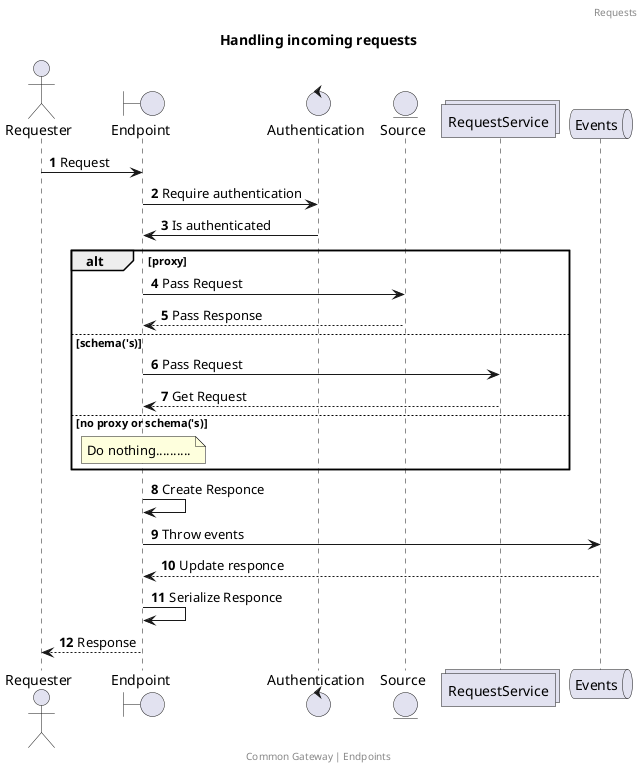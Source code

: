 @startuml
title: Handling incoming requests
footer: Common Gateway | Endpoints
header: Requests
autonumber

skinparam backgroundColor transparent

actor       Requester        as Requester
boundary    Endpoint         as Endpoint
control     Authentication   as Authentication
entity      Source           as Source
collections RequestService   as RequestService
queue       Events           as Events

Requester -> Endpoint: Request
Endpoint -> Authentication  : Require authentication
Authentication -> Endpoint  : Is authenticated
alt proxy

Endpoint -> Source  : Pass Request
Source --> Endpoint : Pass Response
else schema('s)
Endpoint -> RequestService  : Pass Request
RequestService  --> Endpoint : Get Request
else no proxy or schema('s)
note over Endpoint: Do nothing..........
end

Endpoint -> Endpoint: Create Responce
Endpoint -> Events: Throw events
Events --> Endpoint: Update responce
Endpoint -> Endpoint: Serialize Responce
Endpoint --> Requester: Response
@enduml